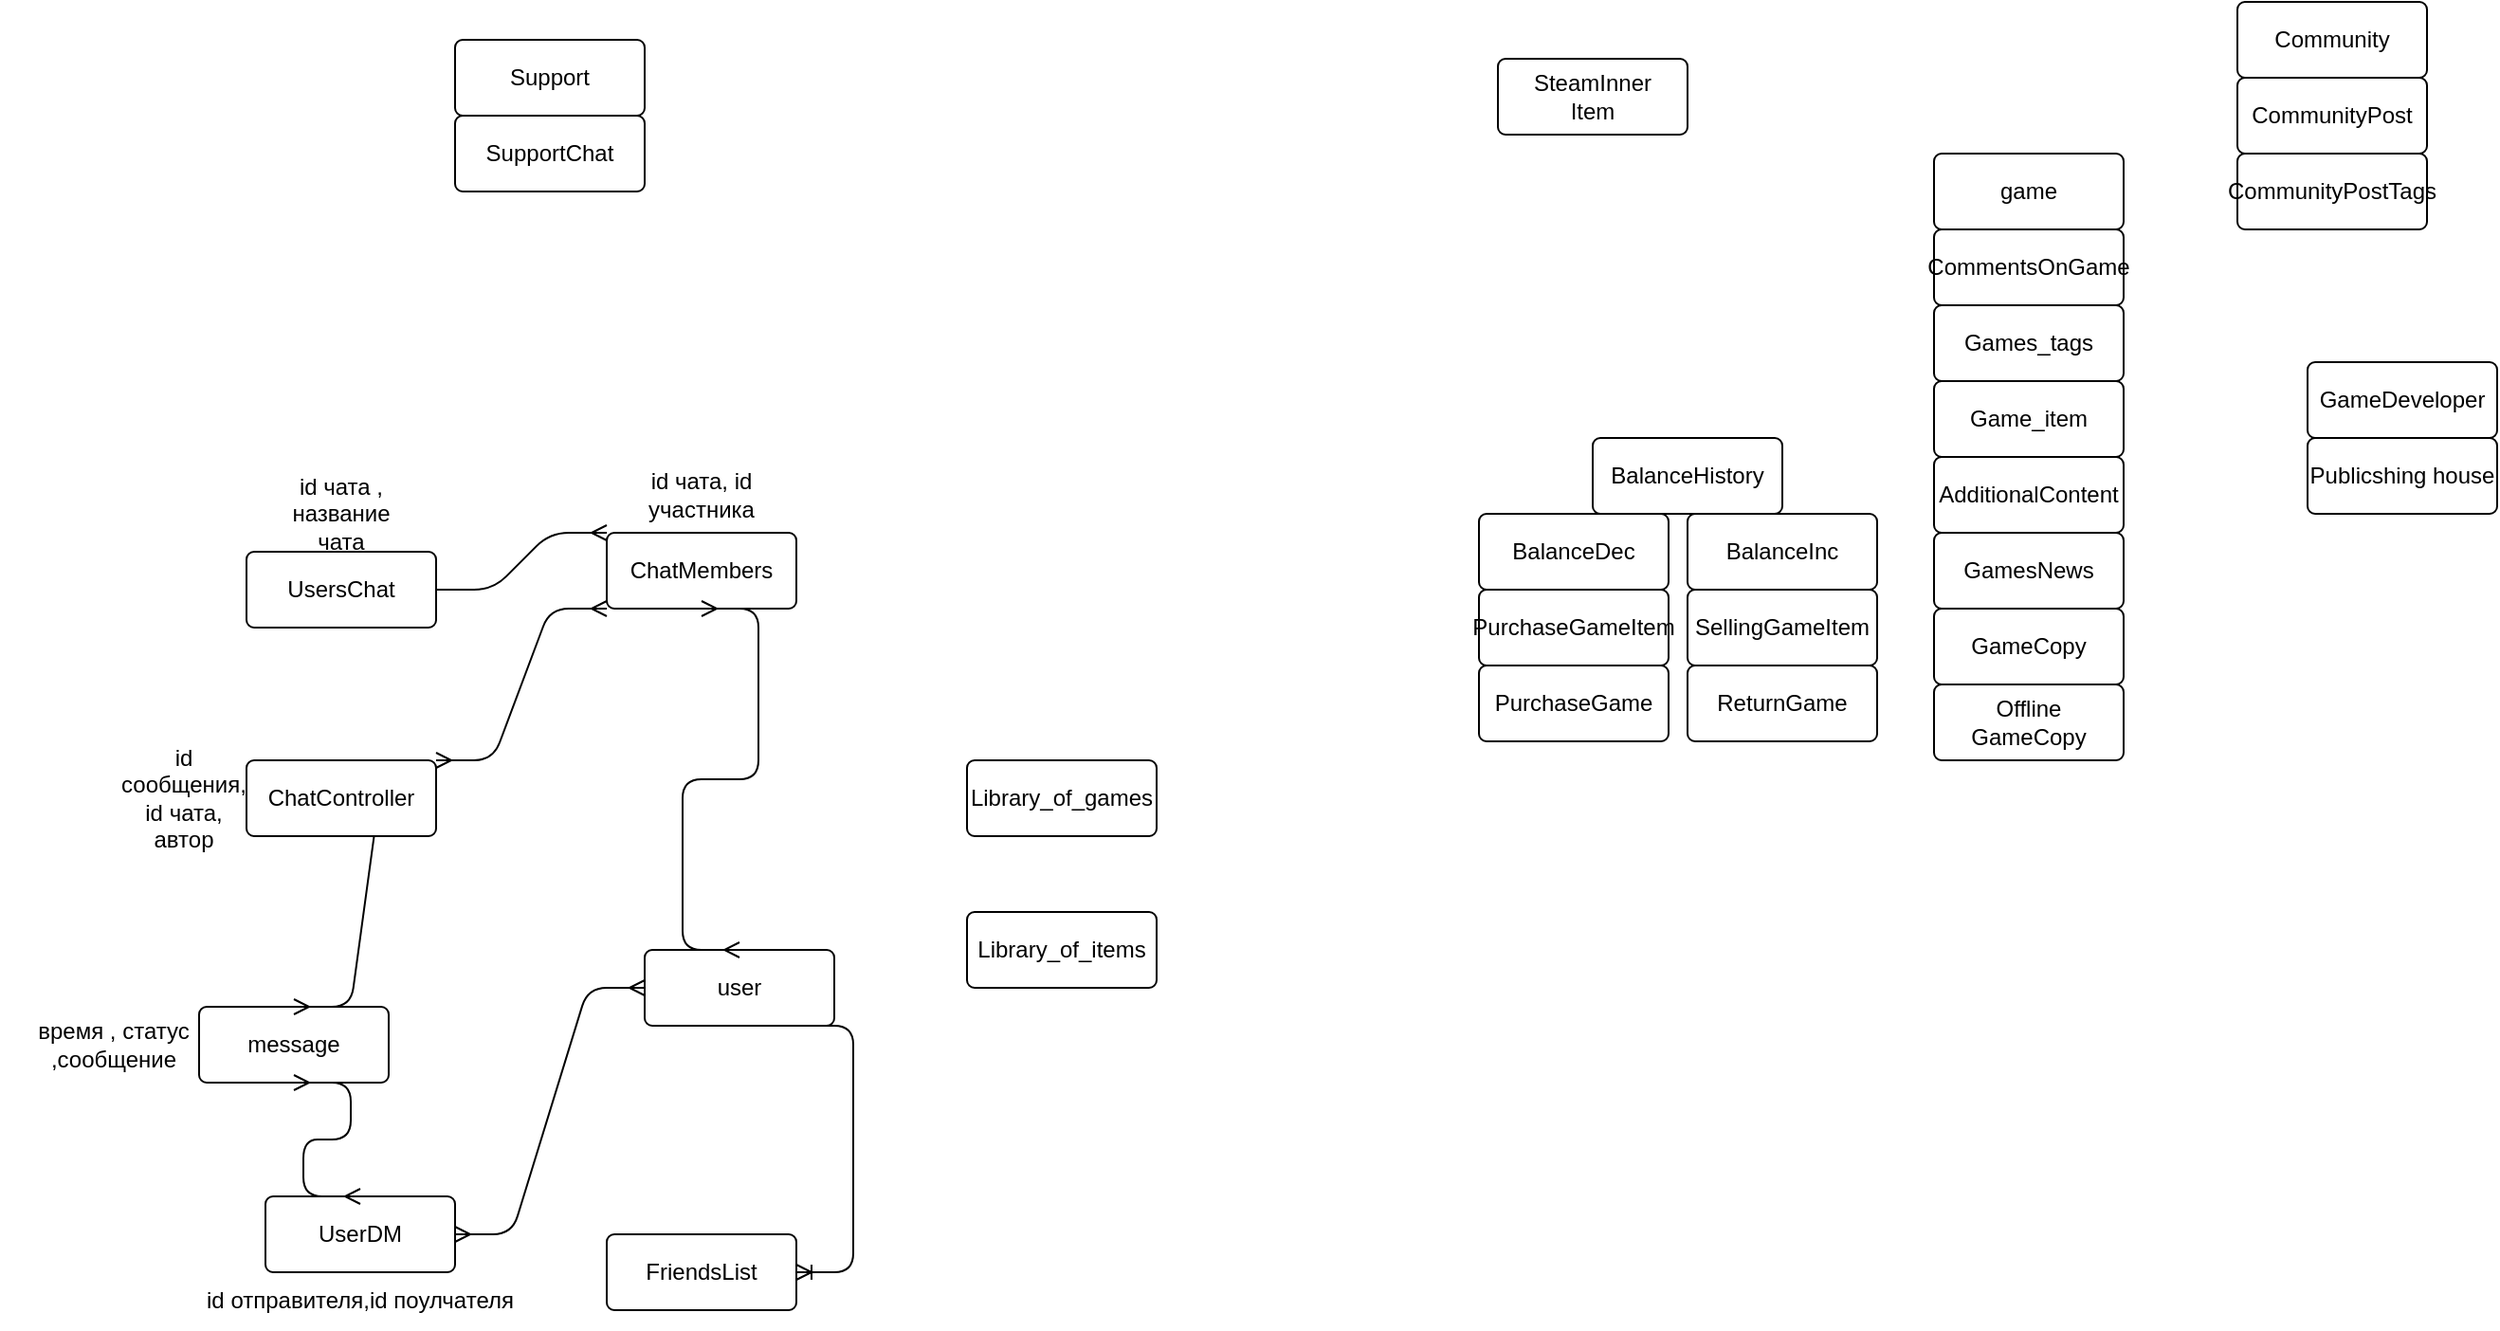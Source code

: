 <mxfile version="13.8.1" type="github">
  <diagram id="wHrh6kmgO2e7Xyq7cvha" name="Page-1">
    <mxGraphModel dx="1865" dy="548" grid="1" gridSize="10" guides="1" tooltips="1" connect="1" arrows="1" fold="1" page="1" pageScale="1" pageWidth="827" pageHeight="1169" math="0" shadow="0">
      <root>
        <mxCell id="0" />
        <mxCell id="1" parent="0" />
        <mxCell id="9OKxmw70vjrB0rI9SiNE-2" value="user" style="rounded=1;arcSize=10;whiteSpace=wrap;html=1;align=center;" vertex="1" parent="1">
          <mxGeometry x="-150" y="500" width="100" height="40" as="geometry" />
        </mxCell>
        <mxCell id="9OKxmw70vjrB0rI9SiNE-3" value="game&lt;br&gt;" style="rounded=1;arcSize=10;whiteSpace=wrap;html=1;align=center;" vertex="1" parent="1">
          <mxGeometry x="530" y="80" width="100" height="40" as="geometry" />
        </mxCell>
        <mxCell id="9OKxmw70vjrB0rI9SiNE-4" value="Game_item&lt;br&gt;" style="rounded=1;arcSize=10;whiteSpace=wrap;html=1;align=center;" vertex="1" parent="1">
          <mxGeometry x="530" y="200" width="100" height="40" as="geometry" />
        </mxCell>
        <mxCell id="9OKxmw70vjrB0rI9SiNE-5" value="Library_of_games&lt;br&gt;" style="rounded=1;arcSize=10;whiteSpace=wrap;html=1;align=center;" vertex="1" parent="1">
          <mxGeometry x="20" y="400" width="100" height="40" as="geometry" />
        </mxCell>
        <mxCell id="9OKxmw70vjrB0rI9SiNE-6" value="Library_of_items" style="rounded=1;arcSize=10;whiteSpace=wrap;html=1;align=center;" vertex="1" parent="1">
          <mxGeometry x="20" y="480" width="100" height="40" as="geometry" />
        </mxCell>
        <mxCell id="9OKxmw70vjrB0rI9SiNE-7" value="Support&lt;br&gt;" style="rounded=1;arcSize=10;whiteSpace=wrap;html=1;align=center;" vertex="1" parent="1">
          <mxGeometry x="-250" y="20" width="100" height="40" as="geometry" />
        </mxCell>
        <mxCell id="9OKxmw70vjrB0rI9SiNE-9" value="SteamInner&lt;br&gt;Item" style="rounded=1;arcSize=10;whiteSpace=wrap;html=1;align=center;" vertex="1" parent="1">
          <mxGeometry x="300" y="30" width="100" height="40" as="geometry" />
        </mxCell>
        <mxCell id="9OKxmw70vjrB0rI9SiNE-10" value="Community&lt;br&gt;" style="rounded=1;arcSize=10;whiteSpace=wrap;html=1;align=center;" vertex="1" parent="1">
          <mxGeometry x="690" width="100" height="40" as="geometry" />
        </mxCell>
        <mxCell id="9OKxmw70vjrB0rI9SiNE-11" value="FriendsList&lt;br&gt;" style="rounded=1;arcSize=10;whiteSpace=wrap;html=1;align=center;" vertex="1" parent="1">
          <mxGeometry x="-170" y="650" width="100" height="40" as="geometry" />
        </mxCell>
        <mxCell id="9OKxmw70vjrB0rI9SiNE-12" value="Games_tags&lt;br&gt;" style="rounded=1;arcSize=10;whiteSpace=wrap;html=1;align=center;" vertex="1" parent="1">
          <mxGeometry x="530" y="160" width="100" height="40" as="geometry" />
        </mxCell>
        <mxCell id="9OKxmw70vjrB0rI9SiNE-13" value="SupportChat&lt;br&gt;" style="rounded=1;arcSize=10;whiteSpace=wrap;html=1;align=center;" vertex="1" parent="1">
          <mxGeometry x="-250" y="60" width="100" height="40" as="geometry" />
        </mxCell>
        <mxCell id="9OKxmw70vjrB0rI9SiNE-14" value="UserDM" style="rounded=1;arcSize=10;whiteSpace=wrap;html=1;align=center;" vertex="1" parent="1">
          <mxGeometry x="-350" y="630" width="100" height="40" as="geometry" />
        </mxCell>
        <mxCell id="9OKxmw70vjrB0rI9SiNE-15" value="UsersChat&lt;br&gt;" style="rounded=1;arcSize=10;whiteSpace=wrap;html=1;align=center;" vertex="1" parent="1">
          <mxGeometry x="-360" y="290" width="100" height="40" as="geometry" />
        </mxCell>
        <mxCell id="9OKxmw70vjrB0rI9SiNE-16" value="CommentsOnGame&lt;br&gt;" style="rounded=1;arcSize=10;whiteSpace=wrap;html=1;align=center;" vertex="1" parent="1">
          <mxGeometry x="530" y="120" width="100" height="40" as="geometry" />
        </mxCell>
        <mxCell id="9OKxmw70vjrB0rI9SiNE-19" value="GamesNews" style="rounded=1;arcSize=10;whiteSpace=wrap;html=1;align=center;" vertex="1" parent="1">
          <mxGeometry x="530" y="280" width="100" height="40" as="geometry" />
        </mxCell>
        <mxCell id="9OKxmw70vjrB0rI9SiNE-20" value="AdditionalContent" style="rounded=1;arcSize=10;whiteSpace=wrap;html=1;align=center;" vertex="1" parent="1">
          <mxGeometry x="530" y="240" width="100" height="40" as="geometry" />
        </mxCell>
        <mxCell id="9OKxmw70vjrB0rI9SiNE-22" value="CommunityPost" style="rounded=1;arcSize=10;whiteSpace=wrap;html=1;align=center;" vertex="1" parent="1">
          <mxGeometry x="690" y="40" width="100" height="40" as="geometry" />
        </mxCell>
        <mxCell id="9OKxmw70vjrB0rI9SiNE-23" value="CommunityPostTags&lt;br&gt;" style="rounded=1;arcSize=10;whiteSpace=wrap;html=1;align=center;" vertex="1" parent="1">
          <mxGeometry x="690" y="80" width="100" height="40" as="geometry" />
        </mxCell>
        <mxCell id="9OKxmw70vjrB0rI9SiNE-24" value="GameCopy" style="rounded=1;arcSize=10;whiteSpace=wrap;html=1;align=center;" vertex="1" parent="1">
          <mxGeometry x="530" y="320" width="100" height="40" as="geometry" />
        </mxCell>
        <mxCell id="9OKxmw70vjrB0rI9SiNE-25" value="Offline&lt;br&gt;GameCopy" style="rounded=1;arcSize=10;whiteSpace=wrap;html=1;align=center;" vertex="1" parent="1">
          <mxGeometry x="530" y="360" width="100" height="40" as="geometry" />
        </mxCell>
        <mxCell id="9OKxmw70vjrB0rI9SiNE-26" value="PurchaseGameItem" style="rounded=1;arcSize=10;whiteSpace=wrap;html=1;align=center;" vertex="1" parent="1">
          <mxGeometry x="290" y="310" width="100" height="40" as="geometry" />
        </mxCell>
        <mxCell id="9OKxmw70vjrB0rI9SiNE-27" value="PurchaseGame&lt;br&gt;" style="rounded=1;arcSize=10;whiteSpace=wrap;html=1;align=center;" vertex="1" parent="1">
          <mxGeometry x="290" y="350" width="100" height="40" as="geometry" />
        </mxCell>
        <mxCell id="9OKxmw70vjrB0rI9SiNE-28" value="BalanceDec" style="rounded=1;arcSize=10;whiteSpace=wrap;html=1;align=center;" vertex="1" parent="1">
          <mxGeometry x="290" y="270" width="100" height="40" as="geometry" />
        </mxCell>
        <mxCell id="9OKxmw70vjrB0rI9SiNE-29" value="BalanceInc" style="rounded=1;arcSize=10;whiteSpace=wrap;html=1;align=center;" vertex="1" parent="1">
          <mxGeometry x="400" y="270" width="100" height="40" as="geometry" />
        </mxCell>
        <mxCell id="9OKxmw70vjrB0rI9SiNE-30" value="SellingGameItem" style="rounded=1;arcSize=10;whiteSpace=wrap;html=1;align=center;" vertex="1" parent="1">
          <mxGeometry x="400" y="310" width="100" height="40" as="geometry" />
        </mxCell>
        <mxCell id="9OKxmw70vjrB0rI9SiNE-31" value="ReturnGame&lt;br&gt;" style="rounded=1;arcSize=10;whiteSpace=wrap;html=1;align=center;" vertex="1" parent="1">
          <mxGeometry x="400" y="350" width="100" height="40" as="geometry" />
        </mxCell>
        <mxCell id="9OKxmw70vjrB0rI9SiNE-32" value="GameDeveloper&lt;br&gt;" style="rounded=1;arcSize=10;whiteSpace=wrap;html=1;align=center;" vertex="1" parent="1">
          <mxGeometry x="727" y="190" width="100" height="40" as="geometry" />
        </mxCell>
        <mxCell id="9OKxmw70vjrB0rI9SiNE-33" value="Publicshing house" style="rounded=1;arcSize=10;whiteSpace=wrap;html=1;align=center;" vertex="1" parent="1">
          <mxGeometry x="727" y="230" width="100" height="40" as="geometry" />
        </mxCell>
        <mxCell id="9OKxmw70vjrB0rI9SiNE-34" value="BalanceHistory" style="rounded=1;arcSize=10;whiteSpace=wrap;html=1;align=center;" vertex="1" parent="1">
          <mxGeometry x="350" y="230" width="100" height="40" as="geometry" />
        </mxCell>
        <mxCell id="9OKxmw70vjrB0rI9SiNE-35" value="" style="edgeStyle=entityRelationEdgeStyle;fontSize=12;html=1;endArrow=ERoneToMany;exitX=0.5;exitY=1;exitDx=0;exitDy=0;" edge="1" parent="1" source="9OKxmw70vjrB0rI9SiNE-2" target="9OKxmw70vjrB0rI9SiNE-11">
          <mxGeometry width="100" height="100" relative="1" as="geometry">
            <mxPoint x="-250" y="660" as="sourcePoint" />
            <mxPoint x="-150" y="560" as="targetPoint" />
          </mxGeometry>
        </mxCell>
        <mxCell id="9OKxmw70vjrB0rI9SiNE-36" value="message&lt;br&gt;" style="rounded=1;arcSize=10;whiteSpace=wrap;html=1;align=center;" vertex="1" parent="1">
          <mxGeometry x="-385" y="530" width="100" height="40" as="geometry" />
        </mxCell>
        <mxCell id="9OKxmw70vjrB0rI9SiNE-43" value="время , статус ,сообщение" style="text;html=1;strokeColor=none;fillColor=none;align=center;verticalAlign=middle;whiteSpace=wrap;rounded=0;" vertex="1" parent="1">
          <mxGeometry x="-490" y="540" width="120" height="20" as="geometry" />
        </mxCell>
        <mxCell id="9OKxmw70vjrB0rI9SiNE-45" value="id отправителя,id поулчателя" style="text;html=1;strokeColor=none;fillColor=none;align=center;verticalAlign=middle;whiteSpace=wrap;rounded=0;" vertex="1" parent="1">
          <mxGeometry x="-385" y="670" width="170" height="30" as="geometry" />
        </mxCell>
        <mxCell id="9OKxmw70vjrB0rI9SiNE-47" value="" style="edgeStyle=entityRelationEdgeStyle;fontSize=12;html=1;endArrow=ERmany;startArrow=ERmany;entryX=0.5;entryY=0;entryDx=0;entryDy=0;exitX=0.5;exitY=1;exitDx=0;exitDy=0;" edge="1" parent="1" source="9OKxmw70vjrB0rI9SiNE-36" target="9OKxmw70vjrB0rI9SiNE-14">
          <mxGeometry width="100" height="100" relative="1" as="geometry">
            <mxPoint x="180" y="510" as="sourcePoint" />
            <mxPoint x="280" y="410" as="targetPoint" />
          </mxGeometry>
        </mxCell>
        <mxCell id="9OKxmw70vjrB0rI9SiNE-48" value="" style="edgeStyle=entityRelationEdgeStyle;fontSize=12;html=1;endArrow=ERmany;startArrow=ERmany;entryX=1;entryY=0.5;entryDx=0;entryDy=0;exitX=0;exitY=0.5;exitDx=0;exitDy=0;" edge="1" parent="1" source="9OKxmw70vjrB0rI9SiNE-2" target="9OKxmw70vjrB0rI9SiNE-14">
          <mxGeometry width="100" height="100" relative="1" as="geometry">
            <mxPoint x="180" y="510" as="sourcePoint" />
            <mxPoint x="280" y="410" as="targetPoint" />
          </mxGeometry>
        </mxCell>
        <mxCell id="9OKxmw70vjrB0rI9SiNE-51" value="id чата , название чата" style="text;html=1;strokeColor=none;fillColor=none;align=center;verticalAlign=middle;whiteSpace=wrap;rounded=0;" vertex="1" parent="1">
          <mxGeometry x="-330" y="260" width="40" height="20" as="geometry" />
        </mxCell>
        <mxCell id="9OKxmw70vjrB0rI9SiNE-52" value="ChatMembers" style="rounded=1;arcSize=10;whiteSpace=wrap;html=1;align=center;" vertex="1" parent="1">
          <mxGeometry x="-170" y="280" width="100" height="40" as="geometry" />
        </mxCell>
        <mxCell id="9OKxmw70vjrB0rI9SiNE-53" value="id чата, id участника" style="text;html=1;strokeColor=none;fillColor=none;align=center;verticalAlign=middle;whiteSpace=wrap;rounded=0;" vertex="1" parent="1">
          <mxGeometry x="-140" y="250" width="40" height="20" as="geometry" />
        </mxCell>
        <mxCell id="9OKxmw70vjrB0rI9SiNE-55" value="" style="edgeStyle=entityRelationEdgeStyle;fontSize=12;html=1;endArrow=ERmany;startArrow=ERmany;exitX=1;exitY=0.5;exitDx=0;exitDy=0;entryX=0.5;entryY=0;entryDx=0;entryDy=0;" edge="1" parent="1" source="9OKxmw70vjrB0rI9SiNE-58" target="9OKxmw70vjrB0rI9SiNE-36">
          <mxGeometry width="100" height="100" relative="1" as="geometry">
            <mxPoint x="-270" y="470" as="sourcePoint" />
            <mxPoint x="-170" y="370" as="targetPoint" />
          </mxGeometry>
        </mxCell>
        <mxCell id="9OKxmw70vjrB0rI9SiNE-57" value="" style="edgeStyle=entityRelationEdgeStyle;fontSize=12;html=1;endArrow=ERmany;entryX=0;entryY=0;entryDx=0;entryDy=0;exitX=1;exitY=0.5;exitDx=0;exitDy=0;" edge="1" parent="1" source="9OKxmw70vjrB0rI9SiNE-15" target="9OKxmw70vjrB0rI9SiNE-52">
          <mxGeometry width="100" height="100" relative="1" as="geometry">
            <mxPoint x="-270" y="400" as="sourcePoint" />
            <mxPoint x="-170" y="300" as="targetPoint" />
          </mxGeometry>
        </mxCell>
        <mxCell id="9OKxmw70vjrB0rI9SiNE-58" value="ChatController" style="rounded=1;arcSize=10;whiteSpace=wrap;html=1;align=center;" vertex="1" parent="1">
          <mxGeometry x="-360" y="400" width="100" height="40" as="geometry" />
        </mxCell>
        <mxCell id="9OKxmw70vjrB0rI9SiNE-61" value="" style="edgeStyle=entityRelationEdgeStyle;fontSize=12;html=1;endArrow=ERmany;startArrow=ERmany;entryX=0.5;entryY=0;entryDx=0;entryDy=0;exitX=0.5;exitY=1;exitDx=0;exitDy=0;" edge="1" parent="1" source="9OKxmw70vjrB0rI9SiNE-52" target="9OKxmw70vjrB0rI9SiNE-2">
          <mxGeometry width="100" height="100" relative="1" as="geometry">
            <mxPoint x="-170" y="530" as="sourcePoint" />
            <mxPoint x="-70" y="430" as="targetPoint" />
          </mxGeometry>
        </mxCell>
        <mxCell id="9OKxmw70vjrB0rI9SiNE-66" value="id сообщения, id чата, автор" style="text;html=1;strokeColor=none;fillColor=none;align=center;verticalAlign=middle;whiteSpace=wrap;rounded=0;" vertex="1" parent="1">
          <mxGeometry x="-413" y="410" width="40" height="20" as="geometry" />
        </mxCell>
        <mxCell id="9OKxmw70vjrB0rI9SiNE-67" style="edgeStyle=orthogonalEdgeStyle;rounded=0;orthogonalLoop=1;jettySize=auto;html=1;exitX=0.5;exitY=1;exitDx=0;exitDy=0;" edge="1" parent="1" source="9OKxmw70vjrB0rI9SiNE-66" target="9OKxmw70vjrB0rI9SiNE-66">
          <mxGeometry relative="1" as="geometry" />
        </mxCell>
        <mxCell id="9OKxmw70vjrB0rI9SiNE-69" value="" style="edgeStyle=entityRelationEdgeStyle;fontSize=12;html=1;endArrow=ERmany;startArrow=ERmany;entryX=0;entryY=1;entryDx=0;entryDy=0;exitX=1;exitY=0;exitDx=0;exitDy=0;" edge="1" parent="1" source="9OKxmw70vjrB0rI9SiNE-58" target="9OKxmw70vjrB0rI9SiNE-52">
          <mxGeometry width="100" height="100" relative="1" as="geometry">
            <mxPoint x="-180" y="520" as="sourcePoint" />
            <mxPoint x="-80" y="420" as="targetPoint" />
          </mxGeometry>
        </mxCell>
      </root>
    </mxGraphModel>
  </diagram>
</mxfile>
